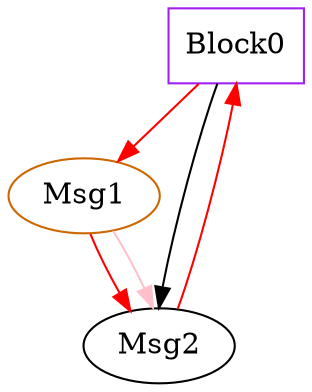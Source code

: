 digraph "reference-loop1" {
  node [cpu=0 pattern=ref1 type=tmsg toffs=0 tef=0 patentry=0 patexit=0 fid=1 style=filled color=black fillcolor=white shape=oval]
  Block0 [type=block tperiod=1000000000 patexit=1 qlo=1 color=purple shape=rectangle]
  Msg1 [patentry=1 gid=1 evtno=1 par="0x0000000010000fe8" color=darkorange3]
  Msg2 [gid=2 evtno=2 par="0x225002" toffs=500000000]
  Block0 -> Msg1 -> Msg2 -> Block0 [type=defdst color=red]
  Msg1 -> Msg2 [type=reference fieldhead="0x14" fieldtail="0x14" fieldwidth=64 color=pink]
  // 0x14/64 = par
  // 0x30/64 = address of defdst target
  Block0 -> Msg2 [type=altdst color=black]
}

